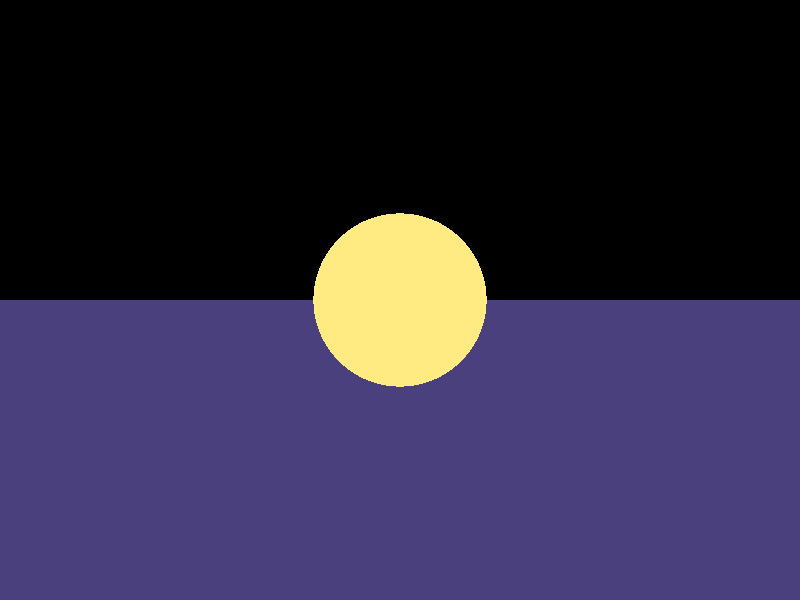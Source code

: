 //csc 473 simple reflect - plane reflective

camera {
  location  <0, 0, 14>
  up        <0,  1,  0>
  right     <1.33333, 0,  0>
  look_at   <0, 0, 0>
}


light_source {<-100, 100, 100> color rgb <1.5, 1.5, 1.5>}

sphere { <0, 0, 0>, 2
  pigment { color rgb <1.0, 0.92, 0.51>}
  finish { ambient 0.2 diffuse 0.4}
}

plane {<0, 1, 0>, -4
      pigment { color rgb <0.29, 0.25, 0.49> }
      finish { ambient 0.4 diffuse 0.8 reflection 0.8 }
}

